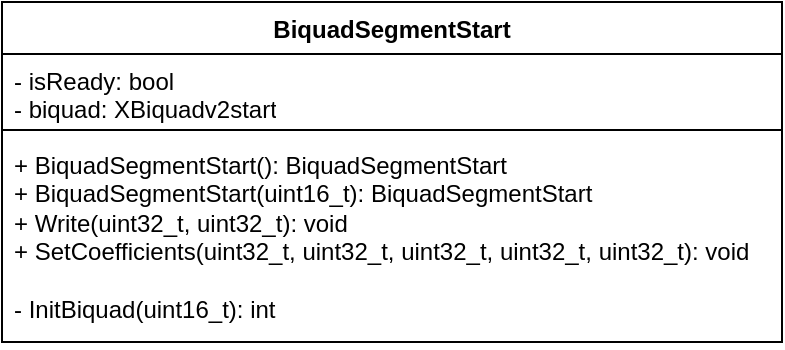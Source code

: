 <mxfile version="22.1.16" type="device">
  <diagram name="Side-1" id="By0NFvcPGAohgE1WcNvy">
    <mxGraphModel dx="1098" dy="1180" grid="1" gridSize="10" guides="1" tooltips="1" connect="1" arrows="1" fold="1" page="1" pageScale="1" pageWidth="827" pageHeight="1169" math="0" shadow="0">
      <root>
        <mxCell id="0" />
        <mxCell id="1" parent="0" />
        <mxCell id="AbCKkabeDQmWhhiteFrC-1" value="BiquadSegmentStart" style="swimlane;fontStyle=1;align=center;verticalAlign=top;childLayout=stackLayout;horizontal=1;startSize=26;horizontalStack=0;resizeParent=1;resizeParentMax=0;resizeLast=0;collapsible=1;marginBottom=0;whiteSpace=wrap;html=1;" vertex="1" parent="1">
          <mxGeometry x="334" y="360" width="390" height="170" as="geometry" />
        </mxCell>
        <mxCell id="AbCKkabeDQmWhhiteFrC-2" value="- isReady: bool&lt;br&gt;- biquad: XBiquadv2start" style="text;strokeColor=none;fillColor=none;align=left;verticalAlign=top;spacingLeft=4;spacingRight=4;overflow=hidden;rotatable=0;points=[[0,0.5],[1,0.5]];portConstraint=eastwest;whiteSpace=wrap;html=1;" vertex="1" parent="AbCKkabeDQmWhhiteFrC-1">
          <mxGeometry y="26" width="390" height="34" as="geometry" />
        </mxCell>
        <mxCell id="AbCKkabeDQmWhhiteFrC-3" value="" style="line;strokeWidth=1;fillColor=none;align=left;verticalAlign=middle;spacingTop=-1;spacingLeft=3;spacingRight=3;rotatable=0;labelPosition=right;points=[];portConstraint=eastwest;strokeColor=inherit;" vertex="1" parent="AbCKkabeDQmWhhiteFrC-1">
          <mxGeometry y="60" width="390" height="8" as="geometry" />
        </mxCell>
        <mxCell id="AbCKkabeDQmWhhiteFrC-4" value="+ BiquadSegmentStart(): BiquadSegmentStart&lt;br&gt;+ BiquadSegmentStart(uint16_t): BiquadSegmentStart&lt;br&gt;+ Write(uint32_t, uint32_t): void&lt;br&gt;+ SetCoefficients(uint32_t, uint32_t, uint32_t, uint32_t, uint32_t): void&lt;br&gt;&lt;br&gt;- InitBiquad(uint16_t): int" style="text;strokeColor=none;fillColor=none;align=left;verticalAlign=top;spacingLeft=4;spacingRight=4;overflow=hidden;rotatable=0;points=[[0,0.5],[1,0.5]];portConstraint=eastwest;whiteSpace=wrap;html=1;" vertex="1" parent="AbCKkabeDQmWhhiteFrC-1">
          <mxGeometry y="68" width="390" height="102" as="geometry" />
        </mxCell>
      </root>
    </mxGraphModel>
  </diagram>
</mxfile>
